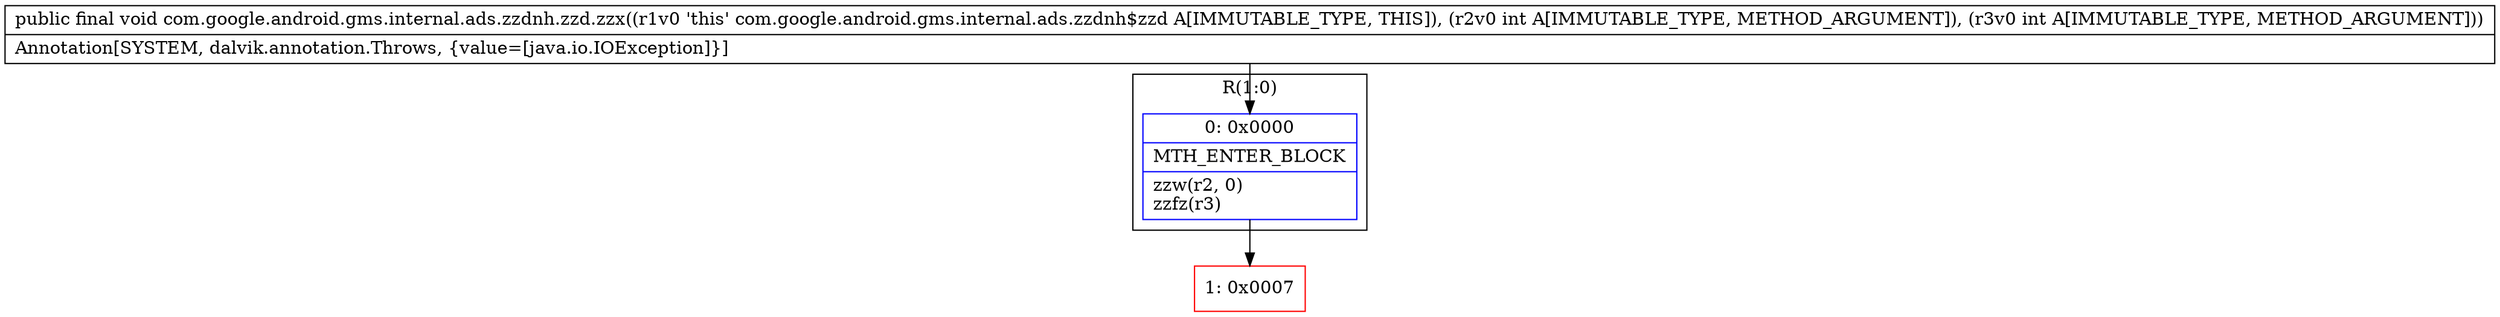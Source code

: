 digraph "CFG forcom.google.android.gms.internal.ads.zzdnh.zzd.zzx(II)V" {
subgraph cluster_Region_848459173 {
label = "R(1:0)";
node [shape=record,color=blue];
Node_0 [shape=record,label="{0\:\ 0x0000|MTH_ENTER_BLOCK\l|zzw(r2, 0)\lzzfz(r3)\l}"];
}
Node_1 [shape=record,color=red,label="{1\:\ 0x0007}"];
MethodNode[shape=record,label="{public final void com.google.android.gms.internal.ads.zzdnh.zzd.zzx((r1v0 'this' com.google.android.gms.internal.ads.zzdnh$zzd A[IMMUTABLE_TYPE, THIS]), (r2v0 int A[IMMUTABLE_TYPE, METHOD_ARGUMENT]), (r3v0 int A[IMMUTABLE_TYPE, METHOD_ARGUMENT]))  | Annotation[SYSTEM, dalvik.annotation.Throws, \{value=[java.io.IOException]\}]\l}"];
MethodNode -> Node_0;
Node_0 -> Node_1;
}

